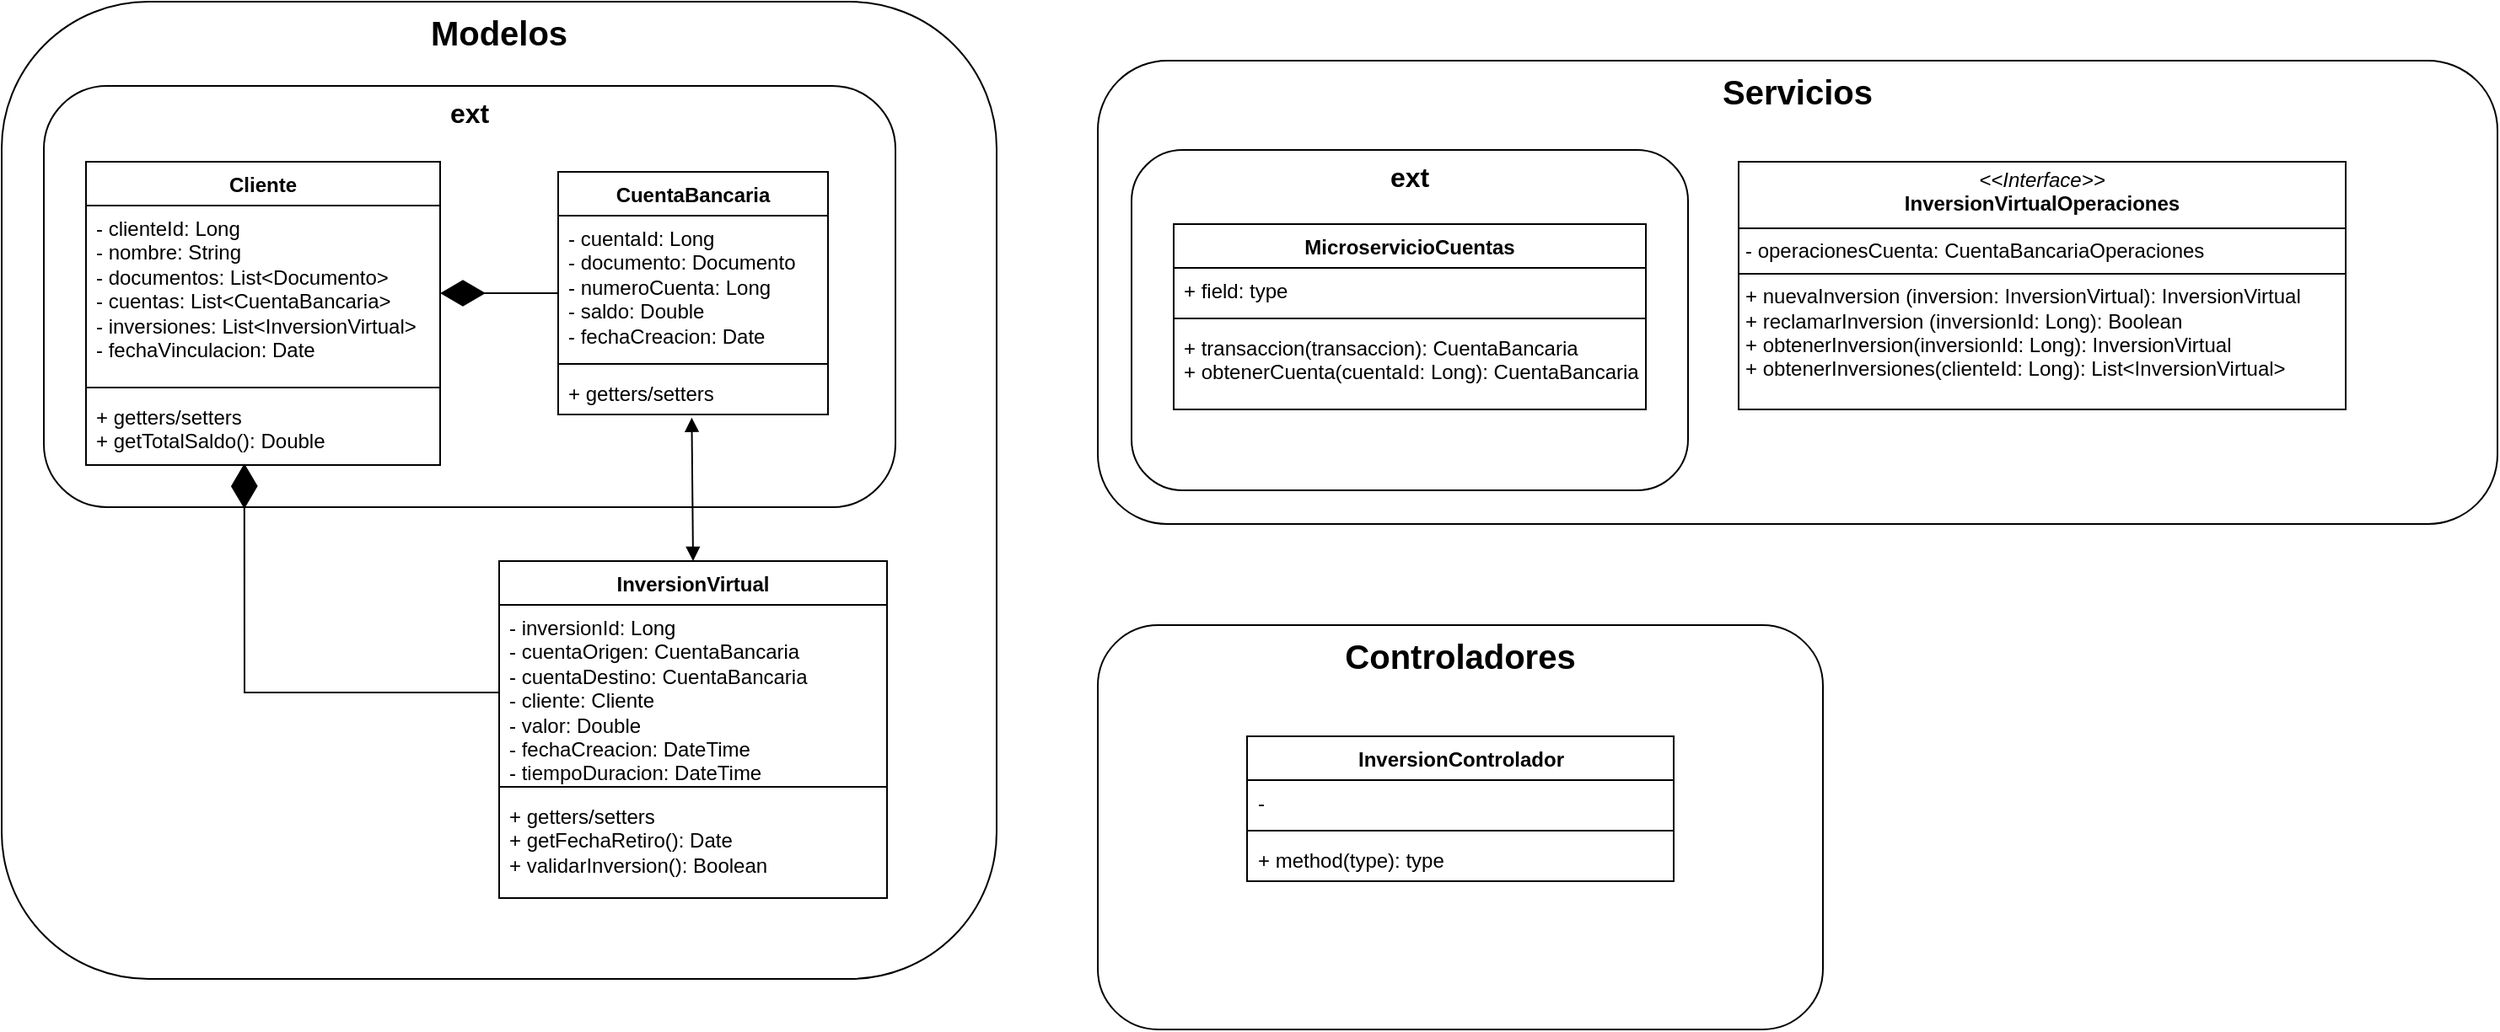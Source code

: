 <mxfile version="26.0.16">
  <diagram name="Página-1" id="ANysjI1-xsiNAWrDBUQb">
    <mxGraphModel dx="1207" dy="744" grid="1" gridSize="10" guides="1" tooltips="1" connect="1" arrows="1" fold="1" page="1" pageScale="1" pageWidth="827" pageHeight="1169" math="0" shadow="0">
      <root>
        <mxCell id="0" />
        <mxCell id="1" parent="0" />
        <mxCell id="hGeA3eWEh_TLiIPCYBsT-1" value="Modelos" style="rounded=1;whiteSpace=wrap;html=1;fontStyle=1;verticalAlign=top;fontSize=20;" parent="1" vertex="1">
          <mxGeometry x="60" y="80" width="590" height="580" as="geometry" />
        </mxCell>
        <mxCell id="hGeA3eWEh_TLiIPCYBsT-35" value="InversionVirtual" style="swimlane;fontStyle=1;align=center;verticalAlign=top;childLayout=stackLayout;horizontal=1;startSize=26;horizontalStack=0;resizeParent=1;resizeParentMax=0;resizeLast=0;collapsible=1;marginBottom=0;whiteSpace=wrap;html=1;" parent="1" vertex="1">
          <mxGeometry x="355" y="412" width="230" height="200" as="geometry" />
        </mxCell>
        <mxCell id="hGeA3eWEh_TLiIPCYBsT-36" value="- inversionId: Long&lt;div&gt;&lt;span style=&quot;background-color: initial;&quot;&gt;- cuentaOrigen: CuentaBancaria&lt;/span&gt;&lt;/div&gt;&lt;div&gt;- cuentaDestino: CuentaBancaria&lt;/div&gt;&lt;div&gt;- cliente: Cliente&lt;/div&gt;&lt;div&gt;&lt;div&gt;- valor: Double&lt;/div&gt;&lt;/div&gt;&lt;div&gt;- fechaCreacion: DateTime&lt;/div&gt;&lt;div&gt;- tiempoDuracion: DateTime&lt;/div&gt;" style="text;strokeColor=none;fillColor=none;align=left;verticalAlign=top;spacingLeft=4;spacingRight=4;overflow=hidden;rotatable=0;points=[[0,0.5],[1,0.5]];portConstraint=eastwest;whiteSpace=wrap;html=1;" parent="hGeA3eWEh_TLiIPCYBsT-35" vertex="1">
          <mxGeometry y="26" width="230" height="104" as="geometry" />
        </mxCell>
        <mxCell id="hGeA3eWEh_TLiIPCYBsT-37" value="" style="line;strokeWidth=1;fillColor=none;align=left;verticalAlign=middle;spacingTop=-1;spacingLeft=3;spacingRight=3;rotatable=0;labelPosition=right;points=[];portConstraint=eastwest;strokeColor=inherit;" parent="hGeA3eWEh_TLiIPCYBsT-35" vertex="1">
          <mxGeometry y="130" width="230" height="8" as="geometry" />
        </mxCell>
        <mxCell id="hGeA3eWEh_TLiIPCYBsT-38" value="+ getters/setters&lt;div&gt;+ getFechaRetiro(): Date&lt;/div&gt;&lt;div&gt;+ validarInversion(): Boolean&lt;/div&gt;" style="text;strokeColor=none;fillColor=none;align=left;verticalAlign=top;spacingLeft=4;spacingRight=4;overflow=hidden;rotatable=0;points=[[0,0.5],[1,0.5]];portConstraint=eastwest;whiteSpace=wrap;html=1;" parent="hGeA3eWEh_TLiIPCYBsT-35" vertex="1">
          <mxGeometry y="138" width="230" height="62" as="geometry" />
        </mxCell>
        <mxCell id="jH00mEY5BMXt8HZJ1XQQ-2" value="ext" style="rounded=1;whiteSpace=wrap;html=1;fontStyle=1;fontSize=16;verticalAlign=top;" vertex="1" parent="1">
          <mxGeometry x="85" y="130" width="505" height="250" as="geometry" />
        </mxCell>
        <mxCell id="hGeA3eWEh_TLiIPCYBsT-23" value="Cliente" style="swimlane;fontStyle=1;align=center;verticalAlign=top;childLayout=stackLayout;horizontal=1;startSize=26;horizontalStack=0;resizeParent=1;resizeParentMax=0;resizeLast=0;collapsible=1;marginBottom=0;whiteSpace=wrap;html=1;" parent="1" vertex="1">
          <mxGeometry x="110" y="175" width="210" height="180" as="geometry" />
        </mxCell>
        <mxCell id="hGeA3eWEh_TLiIPCYBsT-24" value="- clienteId: Long&lt;div&gt;- nombre: String&lt;/div&gt;&lt;div&gt;- documentos: List&amp;lt;Documento&amp;gt;&lt;/div&gt;&lt;div&gt;- cuentas: List&amp;lt;CuentaBancaria&amp;gt;&lt;/div&gt;&lt;div&gt;- inversiones: List&amp;lt;InversionVirtual&amp;gt;&lt;/div&gt;&lt;div&gt;- fechaVinculacion: Date&lt;/div&gt;" style="text;strokeColor=none;fillColor=none;align=left;verticalAlign=top;spacingLeft=4;spacingRight=4;overflow=hidden;rotatable=0;points=[[0,0.5],[1,0.5]];portConstraint=eastwest;whiteSpace=wrap;html=1;" parent="hGeA3eWEh_TLiIPCYBsT-23" vertex="1">
          <mxGeometry y="26" width="210" height="104" as="geometry" />
        </mxCell>
        <mxCell id="hGeA3eWEh_TLiIPCYBsT-25" value="" style="line;strokeWidth=1;fillColor=none;align=left;verticalAlign=middle;spacingTop=-1;spacingLeft=3;spacingRight=3;rotatable=0;labelPosition=right;points=[];portConstraint=eastwest;strokeColor=inherit;" parent="hGeA3eWEh_TLiIPCYBsT-23" vertex="1">
          <mxGeometry y="130" width="210" height="8" as="geometry" />
        </mxCell>
        <mxCell id="hGeA3eWEh_TLiIPCYBsT-26" value="+ getters/setters&lt;div&gt;+ getTotalSaldo(): Double&lt;/div&gt;" style="text;strokeColor=none;fillColor=none;align=left;verticalAlign=top;spacingLeft=4;spacingRight=4;overflow=hidden;rotatable=0;points=[[0,0.5],[1,0.5]];portConstraint=eastwest;whiteSpace=wrap;html=1;" parent="hGeA3eWEh_TLiIPCYBsT-23" vertex="1">
          <mxGeometry y="138" width="210" height="42" as="geometry" />
        </mxCell>
        <mxCell id="hGeA3eWEh_TLiIPCYBsT-31" value="CuentaBancaria" style="swimlane;fontStyle=1;align=center;verticalAlign=top;childLayout=stackLayout;horizontal=1;startSize=26;horizontalStack=0;resizeParent=1;resizeParentMax=0;resizeLast=0;collapsible=1;marginBottom=0;whiteSpace=wrap;html=1;" parent="1" vertex="1">
          <mxGeometry x="390" y="181" width="160" height="144" as="geometry" />
        </mxCell>
        <mxCell id="hGeA3eWEh_TLiIPCYBsT-32" value="- cuentaId: Long&lt;div&gt;- documento: Documento&lt;/div&gt;&lt;div&gt;- numeroCuenta: Long&lt;/div&gt;&lt;div&gt;- saldo: Double&lt;/div&gt;&lt;div&gt;- fechaCreacion: Date&lt;/div&gt;" style="text;strokeColor=none;fillColor=none;align=left;verticalAlign=top;spacingLeft=4;spacingRight=4;overflow=hidden;rotatable=0;points=[[0,0.5],[1,0.5]];portConstraint=eastwest;whiteSpace=wrap;html=1;" parent="hGeA3eWEh_TLiIPCYBsT-31" vertex="1">
          <mxGeometry y="26" width="160" height="84" as="geometry" />
        </mxCell>
        <mxCell id="hGeA3eWEh_TLiIPCYBsT-33" value="" style="line;strokeWidth=1;fillColor=none;align=left;verticalAlign=middle;spacingTop=-1;spacingLeft=3;spacingRight=3;rotatable=0;labelPosition=right;points=[];portConstraint=eastwest;strokeColor=inherit;" parent="hGeA3eWEh_TLiIPCYBsT-31" vertex="1">
          <mxGeometry y="110" width="160" height="8" as="geometry" />
        </mxCell>
        <mxCell id="hGeA3eWEh_TLiIPCYBsT-34" value="+ getters/setters" style="text;strokeColor=none;fillColor=none;align=left;verticalAlign=top;spacingLeft=4;spacingRight=4;overflow=hidden;rotatable=0;points=[[0,0.5],[1,0.5]];portConstraint=eastwest;whiteSpace=wrap;html=1;" parent="hGeA3eWEh_TLiIPCYBsT-31" vertex="1">
          <mxGeometry y="118" width="160" height="26" as="geometry" />
        </mxCell>
        <mxCell id="jH00mEY5BMXt8HZJ1XQQ-4" value="" style="endArrow=diamondThin;endFill=1;endSize=24;html=1;rounded=0;entryX=1;entryY=0.5;entryDx=0;entryDy=0;exitX=0;exitY=0.5;exitDx=0;exitDy=0;" edge="1" parent="1" source="hGeA3eWEh_TLiIPCYBsT-31" target="hGeA3eWEh_TLiIPCYBsT-24">
          <mxGeometry width="160" relative="1" as="geometry">
            <mxPoint x="320" y="340" as="sourcePoint" />
            <mxPoint x="480" y="340" as="targetPoint" />
          </mxGeometry>
        </mxCell>
        <mxCell id="jH00mEY5BMXt8HZJ1XQQ-5" value="" style="endArrow=block;startArrow=block;endFill=1;startFill=1;html=1;rounded=0;entryX=0.495;entryY=1.07;entryDx=0;entryDy=0;entryPerimeter=0;exitX=0.5;exitY=0;exitDx=0;exitDy=0;" edge="1" parent="1" source="hGeA3eWEh_TLiIPCYBsT-35" target="hGeA3eWEh_TLiIPCYBsT-34">
          <mxGeometry width="160" relative="1" as="geometry">
            <mxPoint x="320" y="340" as="sourcePoint" />
            <mxPoint x="480" y="340" as="targetPoint" />
          </mxGeometry>
        </mxCell>
        <mxCell id="jH00mEY5BMXt8HZJ1XQQ-6" value="" style="endArrow=diamondThin;endFill=1;endSize=24;html=1;rounded=0;entryX=0.447;entryY=0.978;entryDx=0;entryDy=0;entryPerimeter=0;exitX=0;exitY=0.5;exitDx=0;exitDy=0;" edge="1" parent="1" source="hGeA3eWEh_TLiIPCYBsT-36" target="hGeA3eWEh_TLiIPCYBsT-26">
          <mxGeometry width="160" relative="1" as="geometry">
            <mxPoint x="320" y="340" as="sourcePoint" />
            <mxPoint x="480" y="340" as="targetPoint" />
            <Array as="points">
              <mxPoint x="204" y="490" />
            </Array>
          </mxGeometry>
        </mxCell>
        <mxCell id="jH00mEY5BMXt8HZJ1XQQ-9" value="" style="group" vertex="1" connectable="0" parent="1">
          <mxGeometry x="710" y="450" width="430" height="240" as="geometry" />
        </mxCell>
        <mxCell id="jH00mEY5BMXt8HZJ1XQQ-10" value="Controladores" style="rounded=1;whiteSpace=wrap;html=1;verticalAlign=top;fontStyle=1;fontSize=20;" vertex="1" parent="jH00mEY5BMXt8HZJ1XQQ-9">
          <mxGeometry width="430" height="240" as="geometry" />
        </mxCell>
        <mxCell id="jH00mEY5BMXt8HZJ1XQQ-12" value="InversionControlador" style="swimlane;fontStyle=1;align=center;verticalAlign=top;childLayout=stackLayout;horizontal=1;startSize=26;horizontalStack=0;resizeParent=1;resizeParentMax=0;resizeLast=0;collapsible=1;marginBottom=0;whiteSpace=wrap;html=1;" vertex="1" parent="jH00mEY5BMXt8HZJ1XQQ-9">
          <mxGeometry x="88.5" y="66" width="253" height="86" as="geometry" />
        </mxCell>
        <mxCell id="jH00mEY5BMXt8HZJ1XQQ-13" value="-" style="text;strokeColor=none;fillColor=none;align=left;verticalAlign=top;spacingLeft=4;spacingRight=4;overflow=hidden;rotatable=0;points=[[0,0.5],[1,0.5]];portConstraint=eastwest;whiteSpace=wrap;html=1;" vertex="1" parent="jH00mEY5BMXt8HZJ1XQQ-12">
          <mxGeometry y="26" width="253" height="26" as="geometry" />
        </mxCell>
        <mxCell id="jH00mEY5BMXt8HZJ1XQQ-14" value="" style="line;strokeWidth=1;fillColor=none;align=left;verticalAlign=middle;spacingTop=-1;spacingLeft=3;spacingRight=3;rotatable=0;labelPosition=right;points=[];portConstraint=eastwest;strokeColor=inherit;" vertex="1" parent="jH00mEY5BMXt8HZJ1XQQ-12">
          <mxGeometry y="52" width="253" height="8" as="geometry" />
        </mxCell>
        <mxCell id="jH00mEY5BMXt8HZJ1XQQ-15" value="+ method(type): type" style="text;strokeColor=none;fillColor=none;align=left;verticalAlign=top;spacingLeft=4;spacingRight=4;overflow=hidden;rotatable=0;points=[[0,0.5],[1,0.5]];portConstraint=eastwest;whiteSpace=wrap;html=1;" vertex="1" parent="jH00mEY5BMXt8HZJ1XQQ-12">
          <mxGeometry y="60" width="253" height="26" as="geometry" />
        </mxCell>
        <mxCell id="hGeA3eWEh_TLiIPCYBsT-48" value="Servicios" style="rounded=1;whiteSpace=wrap;html=1;verticalAlign=top;fontStyle=1;fontSize=20;" parent="1" vertex="1">
          <mxGeometry x="710" y="115" width="830" height="275" as="geometry" />
        </mxCell>
        <mxCell id="hGeA3eWEh_TLiIPCYBsT-56" value="&lt;p style=&quot;margin:0px;margin-top:4px;text-align:center;&quot;&gt;&lt;i&gt;&amp;lt;&amp;lt;Interface&amp;gt;&amp;gt;&lt;/i&gt;&lt;br&gt;&lt;b&gt;InversionVirtualOperaciones&lt;/b&gt;&lt;/p&gt;&lt;hr size=&quot;1&quot; style=&quot;border-style:solid;&quot;&gt;&lt;p style=&quot;margin:0px;margin-left:4px;&quot;&gt;&lt;span style=&quot;background-color: transparent; color: light-dark(rgb(0, 0, 0), rgb(255, 255, 255));&quot;&gt;- operacionesCuenta: CuentaBancariaOperaciones&lt;/span&gt;&lt;/p&gt;&lt;hr size=&quot;1&quot; style=&quot;border-style:solid;&quot;&gt;&lt;p style=&quot;margin:0px;margin-left:4px;&quot;&gt;+ nuevaInversion (inversion: InversionVirtual): InversionVirtual&lt;/p&gt;&lt;p style=&quot;margin:0px;margin-left:4px;&quot;&gt;+ reclamarInversion (inversionId: Long): Boolean&lt;/p&gt;&lt;p style=&quot;margin:0px;margin-left:4px;&quot;&gt;+ obtenerInversion(inversionId: Long): InversionVirtual&lt;/p&gt;&lt;p style=&quot;margin:0px;margin-left:4px;&quot;&gt;+ obtenerInversiones(clienteId: Long): List&amp;lt;InversionVirtual&amp;gt;&lt;/p&gt;" style="verticalAlign=top;align=left;overflow=fill;html=1;whiteSpace=wrap;" parent="1" vertex="1">
          <mxGeometry x="1090" y="175" width="360" height="147" as="geometry" />
        </mxCell>
        <mxCell id="jH00mEY5BMXt8HZJ1XQQ-16" value="ext" style="rounded=1;whiteSpace=wrap;html=1;fontStyle=1;verticalAlign=top;fontSize=16;" vertex="1" parent="1">
          <mxGeometry x="730" y="168" width="330" height="202" as="geometry" />
        </mxCell>
        <mxCell id="jH00mEY5BMXt8HZJ1XQQ-17" value="MicroservicioCuentas" style="swimlane;fontStyle=1;align=center;verticalAlign=top;childLayout=stackLayout;horizontal=1;startSize=26;horizontalStack=0;resizeParent=1;resizeParentMax=0;resizeLast=0;collapsible=1;marginBottom=0;whiteSpace=wrap;html=1;" vertex="1" parent="1">
          <mxGeometry x="755" y="212" width="280" height="110" as="geometry" />
        </mxCell>
        <mxCell id="jH00mEY5BMXt8HZJ1XQQ-18" value="+ field: type" style="text;strokeColor=none;fillColor=none;align=left;verticalAlign=top;spacingLeft=4;spacingRight=4;overflow=hidden;rotatable=0;points=[[0,0.5],[1,0.5]];portConstraint=eastwest;whiteSpace=wrap;html=1;" vertex="1" parent="jH00mEY5BMXt8HZJ1XQQ-17">
          <mxGeometry y="26" width="280" height="26" as="geometry" />
        </mxCell>
        <mxCell id="jH00mEY5BMXt8HZJ1XQQ-19" value="" style="line;strokeWidth=1;fillColor=none;align=left;verticalAlign=middle;spacingTop=-1;spacingLeft=3;spacingRight=3;rotatable=0;labelPosition=right;points=[];portConstraint=eastwest;strokeColor=inherit;" vertex="1" parent="jH00mEY5BMXt8HZJ1XQQ-17">
          <mxGeometry y="52" width="280" height="8" as="geometry" />
        </mxCell>
        <mxCell id="jH00mEY5BMXt8HZJ1XQQ-20" value="+ transaccion(transaccion): CuentaBancaria&lt;div&gt;+ obtenerCuenta(cuentaId: Long): CuentaBancaria&lt;/div&gt;" style="text;strokeColor=none;fillColor=none;align=left;verticalAlign=top;spacingLeft=4;spacingRight=4;overflow=hidden;rotatable=0;points=[[0,0.5],[1,0.5]];portConstraint=eastwest;whiteSpace=wrap;html=1;" vertex="1" parent="jH00mEY5BMXt8HZJ1XQQ-17">
          <mxGeometry y="60" width="280" height="50" as="geometry" />
        </mxCell>
      </root>
    </mxGraphModel>
  </diagram>
</mxfile>
